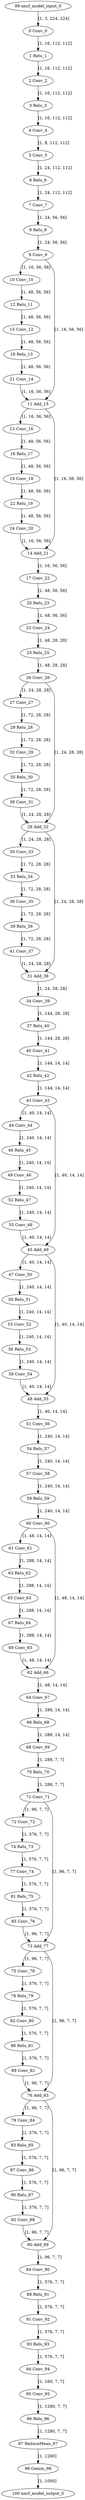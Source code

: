 strict digraph  {
"0 Conv_0" [id=0, type=Conv];
"1 Relu_1" [id=1, type=Relu];
"2 Conv_2" [id=2, type=Conv];
"3 Relu_3" [id=3, type=Relu];
"4 Conv_4" [id=4, type=Conv];
"5 Conv_5" [id=5, type=Conv];
"6 Relu_6" [id=6, type=Relu];
"7 Conv_7" [id=7, type=Conv];
"8 Relu_8" [id=8, type=Relu];
"9 Conv_9" [id=9, type=Conv];
"10 Conv_10" [id=10, type=Conv];
"11 Add_15" [id=11, type=Add];
"12 Relu_11" [id=12, type=Relu];
"13 Conv_16" [id=13, type=Conv];
"14 Add_21" [id=14, type=Add];
"15 Conv_12" [id=15, type=Conv];
"16 Relu_17" [id=16, type=Relu];
"17 Conv_22" [id=17, type=Conv];
"18 Relu_13" [id=18, type=Relu];
"19 Conv_18" [id=19, type=Conv];
"20 Relu_23" [id=20, type=Relu];
"21 Conv_14" [id=21, type=Conv];
"22 Relu_19" [id=22, type=Relu];
"23 Conv_24" [id=23, type=Conv];
"24 Conv_20" [id=24, type=Conv];
"25 Relu_25" [id=25, type=Relu];
"26 Conv_26" [id=26, type=Conv];
"27 Conv_27" [id=27, type=Conv];
"28 Add_32" [id=28, type=Add];
"29 Relu_28" [id=29, type=Relu];
"30 Conv_33" [id=30, type=Conv];
"31 Add_38" [id=31, type=Add];
"32 Conv_29" [id=32, type=Conv];
"33 Relu_34" [id=33, type=Relu];
"34 Conv_39" [id=34, type=Conv];
"35 Relu_30" [id=35, type=Relu];
"36 Conv_35" [id=36, type=Conv];
"37 Relu_40" [id=37, type=Relu];
"38 Conv_31" [id=38, type=Conv];
"39 Relu_36" [id=39, type=Relu];
"40 Conv_41" [id=40, type=Conv];
"41 Conv_37" [id=41, type=Conv];
"42 Relu_42" [id=42, type=Relu];
"43 Conv_43" [id=43, type=Conv];
"44 Conv_44" [id=44, type=Conv];
"45 Add_49" [id=45, type=Add];
"46 Relu_45" [id=46, type=Relu];
"47 Conv_50" [id=47, type=Conv];
"48 Add_55" [id=48, type=Add];
"49 Conv_46" [id=49, type=Conv];
"50 Relu_51" [id=50, type=Relu];
"51 Conv_56" [id=51, type=Conv];
"52 Relu_47" [id=52, type=Relu];
"53 Conv_52" [id=53, type=Conv];
"54 Relu_57" [id=54, type=Relu];
"55 Conv_48" [id=55, type=Conv];
"56 Relu_53" [id=56, type=Relu];
"57 Conv_58" [id=57, type=Conv];
"58 Conv_54" [id=58, type=Conv];
"59 Relu_59" [id=59, type=Relu];
"60 Conv_60" [id=60, type=Conv];
"61 Conv_61" [id=61, type=Conv];
"62 Add_66" [id=62, type=Add];
"63 Relu_62" [id=63, type=Relu];
"64 Conv_67" [id=64, type=Conv];
"65 Conv_63" [id=65, type=Conv];
"66 Relu_68" [id=66, type=Relu];
"67 Relu_64" [id=67, type=Relu];
"68 Conv_69" [id=68, type=Conv];
"69 Conv_65" [id=69, type=Conv];
"70 Relu_70" [id=70, type=Relu];
"71 Conv_71" [id=71, type=Conv];
"72 Conv_72" [id=72, type=Conv];
"73 Add_77" [id=73, type=Add];
"74 Relu_73" [id=74, type=Relu];
"75 Conv_78" [id=75, type=Conv];
"76 Add_83" [id=76, type=Add];
"77 Conv_74" [id=77, type=Conv];
"78 Relu_79" [id=78, type=Relu];
"79 Conv_84" [id=79, type=Conv];
"80 Add_89" [id=80, type=Add];
"81 Relu_75" [id=81, type=Relu];
"82 Conv_80" [id=82, type=Conv];
"83 Relu_85" [id=83, type=Relu];
"84 Conv_90" [id=84, type=Conv];
"85 Conv_76" [id=85, type=Conv];
"86 Relu_81" [id=86, type=Relu];
"87 Conv_86" [id=87, type=Conv];
"88 Relu_91" [id=88, type=Relu];
"89 Conv_82" [id=89, type=Conv];
"90 Relu_87" [id=90, type=Relu];
"91 Conv_92" [id=91, type=Conv];
"92 Conv_88" [id=92, type=Conv];
"93 Relu_93" [id=93, type=Relu];
"94 Conv_94" [id=94, type=Conv];
"95 Conv_95" [id=95, type=Conv];
"96 Relu_96" [id=96, type=Relu];
"97 ReduceMean_97" [id=97, type=ReduceMean];
"98 Gemm_98" [id=98, type=Gemm];
"99 nncf_model_input_0" [id=99, type=nncf_model_input];
"100 nncf_model_output_0" [id=100, type=nncf_model_output];
"0 Conv_0" -> "1 Relu_1"  [label="[1, 16, 112, 112]", style=solid];
"1 Relu_1" -> "2 Conv_2"  [label="[1, 16, 112, 112]", style=solid];
"2 Conv_2" -> "3 Relu_3"  [label="[1, 16, 112, 112]", style=solid];
"3 Relu_3" -> "4 Conv_4"  [label="[1, 16, 112, 112]", style=solid];
"4 Conv_4" -> "5 Conv_5"  [label="[1, 8, 112, 112]", style=solid];
"5 Conv_5" -> "6 Relu_6"  [label="[1, 24, 112, 112]", style=solid];
"6 Relu_6" -> "7 Conv_7"  [label="[1, 24, 112, 112]", style=solid];
"7 Conv_7" -> "8 Relu_8"  [label="[1, 24, 56, 56]", style=solid];
"8 Relu_8" -> "9 Conv_9"  [label="[1, 24, 56, 56]", style=solid];
"9 Conv_9" -> "10 Conv_10"  [label="[1, 16, 56, 56]", style=solid];
"9 Conv_9" -> "11 Add_15"  [label="[1, 16, 56, 56]", style=solid];
"10 Conv_10" -> "12 Relu_11"  [label="[1, 48, 56, 56]", style=solid];
"11 Add_15" -> "13 Conv_16"  [label="[1, 16, 56, 56]", style=solid];
"11 Add_15" -> "14 Add_21"  [label="[1, 16, 56, 56]", style=solid];
"12 Relu_11" -> "15 Conv_12"  [label="[1, 48, 56, 56]", style=solid];
"13 Conv_16" -> "16 Relu_17"  [label="[1, 48, 56, 56]", style=solid];
"14 Add_21" -> "17 Conv_22"  [label="[1, 16, 56, 56]", style=solid];
"15 Conv_12" -> "18 Relu_13"  [label="[1, 48, 56, 56]", style=solid];
"16 Relu_17" -> "19 Conv_18"  [label="[1, 48, 56, 56]", style=solid];
"17 Conv_22" -> "20 Relu_23"  [label="[1, 48, 56, 56]", style=solid];
"18 Relu_13" -> "21 Conv_14"  [label="[1, 48, 56, 56]", style=solid];
"19 Conv_18" -> "22 Relu_19"  [label="[1, 48, 56, 56]", style=solid];
"20 Relu_23" -> "23 Conv_24"  [label="[1, 48, 56, 56]", style=solid];
"21 Conv_14" -> "11 Add_15"  [label="[1, 16, 56, 56]", style=solid];
"22 Relu_19" -> "24 Conv_20"  [label="[1, 48, 56, 56]", style=solid];
"23 Conv_24" -> "25 Relu_25"  [label="[1, 48, 28, 28]", style=solid];
"24 Conv_20" -> "14 Add_21"  [label="[1, 16, 56, 56]", style=solid];
"25 Relu_25" -> "26 Conv_26"  [label="[1, 48, 28, 28]", style=solid];
"26 Conv_26" -> "27 Conv_27"  [label="[1, 24, 28, 28]", style=solid];
"26 Conv_26" -> "28 Add_32"  [label="[1, 24, 28, 28]", style=solid];
"27 Conv_27" -> "29 Relu_28"  [label="[1, 72, 28, 28]", style=solid];
"28 Add_32" -> "30 Conv_33"  [label="[1, 24, 28, 28]", style=solid];
"28 Add_32" -> "31 Add_38"  [label="[1, 24, 28, 28]", style=solid];
"29 Relu_28" -> "32 Conv_29"  [label="[1, 72, 28, 28]", style=solid];
"30 Conv_33" -> "33 Relu_34"  [label="[1, 72, 28, 28]", style=solid];
"31 Add_38" -> "34 Conv_39"  [label="[1, 24, 28, 28]", style=solid];
"32 Conv_29" -> "35 Relu_30"  [label="[1, 72, 28, 28]", style=solid];
"33 Relu_34" -> "36 Conv_35"  [label="[1, 72, 28, 28]", style=solid];
"34 Conv_39" -> "37 Relu_40"  [label="[1, 144, 28, 28]", style=solid];
"35 Relu_30" -> "38 Conv_31"  [label="[1, 72, 28, 28]", style=solid];
"36 Conv_35" -> "39 Relu_36"  [label="[1, 72, 28, 28]", style=solid];
"37 Relu_40" -> "40 Conv_41"  [label="[1, 144, 28, 28]", style=solid];
"38 Conv_31" -> "28 Add_32"  [label="[1, 24, 28, 28]", style=solid];
"39 Relu_36" -> "41 Conv_37"  [label="[1, 72, 28, 28]", style=solid];
"40 Conv_41" -> "42 Relu_42"  [label="[1, 144, 14, 14]", style=solid];
"41 Conv_37" -> "31 Add_38"  [label="[1, 24, 28, 28]", style=solid];
"42 Relu_42" -> "43 Conv_43"  [label="[1, 144, 14, 14]", style=solid];
"43 Conv_43" -> "44 Conv_44"  [label="[1, 40, 14, 14]", style=solid];
"43 Conv_43" -> "45 Add_49"  [label="[1, 40, 14, 14]", style=solid];
"44 Conv_44" -> "46 Relu_45"  [label="[1, 240, 14, 14]", style=solid];
"45 Add_49" -> "47 Conv_50"  [label="[1, 40, 14, 14]", style=solid];
"45 Add_49" -> "48 Add_55"  [label="[1, 40, 14, 14]", style=solid];
"46 Relu_45" -> "49 Conv_46"  [label="[1, 240, 14, 14]", style=solid];
"47 Conv_50" -> "50 Relu_51"  [label="[1, 240, 14, 14]", style=solid];
"48 Add_55" -> "51 Conv_56"  [label="[1, 40, 14, 14]", style=solid];
"49 Conv_46" -> "52 Relu_47"  [label="[1, 240, 14, 14]", style=solid];
"50 Relu_51" -> "53 Conv_52"  [label="[1, 240, 14, 14]", style=solid];
"51 Conv_56" -> "54 Relu_57"  [label="[1, 240, 14, 14]", style=solid];
"52 Relu_47" -> "55 Conv_48"  [label="[1, 240, 14, 14]", style=solid];
"53 Conv_52" -> "56 Relu_53"  [label="[1, 240, 14, 14]", style=solid];
"54 Relu_57" -> "57 Conv_58"  [label="[1, 240, 14, 14]", style=solid];
"55 Conv_48" -> "45 Add_49"  [label="[1, 40, 14, 14]", style=solid];
"56 Relu_53" -> "58 Conv_54"  [label="[1, 240, 14, 14]", style=solid];
"57 Conv_58" -> "59 Relu_59"  [label="[1, 240, 14, 14]", style=solid];
"58 Conv_54" -> "48 Add_55"  [label="[1, 40, 14, 14]", style=solid];
"59 Relu_59" -> "60 Conv_60"  [label="[1, 240, 14, 14]", style=solid];
"60 Conv_60" -> "61 Conv_61"  [label="[1, 48, 14, 14]", style=solid];
"60 Conv_60" -> "62 Add_66"  [label="[1, 48, 14, 14]", style=solid];
"61 Conv_61" -> "63 Relu_62"  [label="[1, 288, 14, 14]", style=solid];
"62 Add_66" -> "64 Conv_67"  [label="[1, 48, 14, 14]", style=solid];
"63 Relu_62" -> "65 Conv_63"  [label="[1, 288, 14, 14]", style=solid];
"64 Conv_67" -> "66 Relu_68"  [label="[1, 288, 14, 14]", style=solid];
"65 Conv_63" -> "67 Relu_64"  [label="[1, 288, 14, 14]", style=solid];
"66 Relu_68" -> "68 Conv_69"  [label="[1, 288, 14, 14]", style=solid];
"67 Relu_64" -> "69 Conv_65"  [label="[1, 288, 14, 14]", style=solid];
"68 Conv_69" -> "70 Relu_70"  [label="[1, 288, 7, 7]", style=solid];
"69 Conv_65" -> "62 Add_66"  [label="[1, 48, 14, 14]", style=solid];
"70 Relu_70" -> "71 Conv_71"  [label="[1, 288, 7, 7]", style=solid];
"71 Conv_71" -> "72 Conv_72"  [label="[1, 96, 7, 7]", style=solid];
"71 Conv_71" -> "73 Add_77"  [label="[1, 96, 7, 7]", style=solid];
"72 Conv_72" -> "74 Relu_73"  [label="[1, 576, 7, 7]", style=solid];
"73 Add_77" -> "75 Conv_78"  [label="[1, 96, 7, 7]", style=solid];
"73 Add_77" -> "76 Add_83"  [label="[1, 96, 7, 7]", style=solid];
"74 Relu_73" -> "77 Conv_74"  [label="[1, 576, 7, 7]", style=solid];
"75 Conv_78" -> "78 Relu_79"  [label="[1, 576, 7, 7]", style=solid];
"76 Add_83" -> "79 Conv_84"  [label="[1, 96, 7, 7]", style=solid];
"76 Add_83" -> "80 Add_89"  [label="[1, 96, 7, 7]", style=solid];
"77 Conv_74" -> "81 Relu_75"  [label="[1, 576, 7, 7]", style=solid];
"78 Relu_79" -> "82 Conv_80"  [label="[1, 576, 7, 7]", style=solid];
"79 Conv_84" -> "83 Relu_85"  [label="[1, 576, 7, 7]", style=solid];
"80 Add_89" -> "84 Conv_90"  [label="[1, 96, 7, 7]", style=solid];
"81 Relu_75" -> "85 Conv_76"  [label="[1, 576, 7, 7]", style=solid];
"82 Conv_80" -> "86 Relu_81"  [label="[1, 576, 7, 7]", style=solid];
"83 Relu_85" -> "87 Conv_86"  [label="[1, 576, 7, 7]", style=solid];
"84 Conv_90" -> "88 Relu_91"  [label="[1, 576, 7, 7]", style=solid];
"85 Conv_76" -> "73 Add_77"  [label="[1, 96, 7, 7]", style=solid];
"86 Relu_81" -> "89 Conv_82"  [label="[1, 576, 7, 7]", style=solid];
"87 Conv_86" -> "90 Relu_87"  [label="[1, 576, 7, 7]", style=solid];
"88 Relu_91" -> "91 Conv_92"  [label="[1, 576, 7, 7]", style=solid];
"89 Conv_82" -> "76 Add_83"  [label="[1, 96, 7, 7]", style=solid];
"90 Relu_87" -> "92 Conv_88"  [label="[1, 576, 7, 7]", style=solid];
"91 Conv_92" -> "93 Relu_93"  [label="[1, 576, 7, 7]", style=solid];
"92 Conv_88" -> "80 Add_89"  [label="[1, 96, 7, 7]", style=solid];
"93 Relu_93" -> "94 Conv_94"  [label="[1, 576, 7, 7]", style=solid];
"94 Conv_94" -> "95 Conv_95"  [label="[1, 160, 7, 7]", style=solid];
"95 Conv_95" -> "96 Relu_96"  [label="[1, 1280, 7, 7]", style=solid];
"96 Relu_96" -> "97 ReduceMean_97"  [label="[1, 1280, 7, 7]", style=solid];
"97 ReduceMean_97" -> "98 Gemm_98"  [label="[1, 1280]", style=solid];
"98 Gemm_98" -> "100 nncf_model_output_0"  [label="[1, 1000]", style=solid];
"99 nncf_model_input_0" -> "0 Conv_0"  [label="[1, 3, 224, 224]", style=solid];
}
